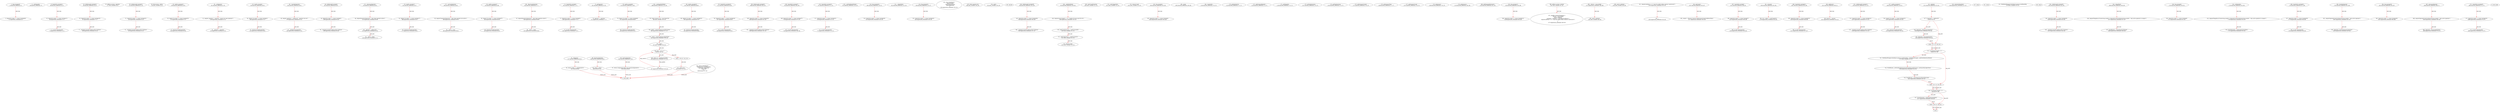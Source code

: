 digraph  {
13 [label="2_ bug_txorigin40\n13-function_definition-3-5", type_label=function_definition];
21 [label="3_ require(tx.origin == owner_txorigin40);\n21-expression_statement-4-4", type_label=expression_statement];
36 [label="6_ _setMetadata\n36-function_definition-7-9", type_label=function_definition];
48 [label="9_ transferTo_txorigin11\n48-function_definition-10-13", type_label=function_definition];
64 [label="10_ require(tx.origin == owner_txorigin11);\n64-expression_statement-11-11", type_label=expression_statement];
73 [label="11_ to.call.value(amount);\n73-expression_statement-12-12", type_label=expression_statement];
85 [label="15_ withdrawAll_txorigin10\n85-function_definition-16-19", type_label=function_definition];
97 [label="16_ require(tx.origin == owner_txorigin10);\n97-expression_statement-17-17", type_label=expression_statement];
106 [label="17_ _recipient.transfer(address(this).balance);\n106-expression_statement-18-18", type_label=expression_statement];
117 [label="19_ address private _operator;\n117-new_variable-20-20", type_label=new_variable];
122 [label="20_ withdrawAll_txorigin22\n122-function_definition-21-24", type_label=function_definition];
134 [label="21_ require(tx.origin == owner_txorigin22);\n134-expression_statement-22-22", type_label=expression_statement];
143 [label="22_ _recipient.transfer(address(this).balance);\n143-expression_statement-23-23", type_label=expression_statement];
154 [label="24_ bool private _status;\n154-new_variable-25-25", type_label=new_variable];
159 [label="25_ sendto_txorigin33\n159-function_definition-26-29", type_label=function_definition];
175 [label="26_ require (tx.origin == owner_txorigin33);\n175-expression_statement-27-27", type_label=expression_statement];
184 [label="27_ receiver.transfer(amount);\n184-expression_statement-28-28", type_label=expression_statement];
201 [label="30_ _setOperator\n201-function_definition-31-35", type_label=function_definition];
209 [label="31_ require(_operator != operator, \"cannot set same operator\");\n209-expression_statement-32-32", type_label=expression_statement];
219 [label="32_ _operator = operator;\n219-expression_statement-33-33", type_label=expression_statement];
230 [label="35_ sendto_txorigin1\n230-function_definition-36-39", type_label=function_definition];
246 [label="36_ require (tx.origin == owner_txorigin1);\n246-expression_statement-37-37", type_label=expression_statement];
255 [label="37_ receiver.transfer(amount);\n255-expression_statement-38-38", type_label=expression_statement];
262 [label="39_ _transferOperator\n262-function_definition-40-43", type_label=function_definition];
270 [label="40_ require(_operator != address(0), \"operator not set\");\n270-expression_statement-41-41", type_label=expression_statement];
282 [label="41_ _setOperator(operator);\n282-expression_statement-42-42", type_label=expression_statement];
287 [label="43_ withdrawAll_txorigin2\n287-function_definition-44-47", type_label=function_definition];
299 [label="44_ require(tx.origin == owner_txorigin2);\n299-expression_statement-45-45", type_label=expression_statement];
308 [label="45_ _recipient.transfer(address(this).balance);\n308-expression_statement-46-46", type_label=expression_statement];
319 [label="47_ _renounceOperator\n319-function_definition-48-53", type_label=function_definition];
323 [label="48_ require(hasActiveOperator(), \"only when operator active\");\n323-expression_statement-49-49", type_label=expression_statement];
332 [label="49_ _operator = address(0);\n332-expression_statement-50-50", type_label=expression_statement];
338 [label="50_ _status = false;\n338-expression_statement-51-51", type_label=expression_statement];
352 [label="53_ sendto_txorigin17\n352-function_definition-54-57", type_label=function_definition];
368 [label="54_ require (tx.origin == owner_txorigin17);\n368-expression_statement-55-55", type_label=expression_statement];
377 [label="55_ receiver.transfer(amount);\n377-expression_statement-56-56", type_label=expression_statement];
384 [label="57_ _activateOperator\n384-function_definition-58-62", type_label=function_definition];
388 [label="58_ require(!hasActiveOperator(), \"only when operator not active\");\n388-expression_statement-59-59", type_label=expression_statement];
398 [label="59_ _status = true;\n398-expression_statement-60-60", type_label=expression_statement];
410 [label="62_ sendto_txorigin37\n410-function_definition-63-66", type_label=function_definition];
426 [label="63_ require (tx.origin == owner_txorigin37);\n426-expression_statement-64-64", type_label=expression_statement];
435 [label="64_ receiver.transfer(amount);\n435-expression_statement-65-65", type_label=expression_statement];
442 [label="66_ _deactivateOperator\n442-function_definition-67-71", type_label=function_definition];
446 [label="67_ require(hasActiveOperator(), \"only when operator active\");\n446-expression_statement-68-68", type_label=expression_statement];
455 [label="68_ _status = false;\n455-expression_statement-69-69", type_label=expression_statement];
467 [label="71_ transferTo_txorigin3\n467-function_definition-72-75", type_label=function_definition];
483 [label="72_ require(tx.origin == owner_txorigin3);\n483-expression_statement-73-73", type_label=expression_statement];
492 [label="73_ to.call.value(amount);\n492-expression_statement-74-74", type_label=expression_statement];
501 [label="75_ getOperator\n501-function_definition-76-78", type_label=function_definition];
511 [label="76_ operator = _operator;\n511-expression_statement-77-77", type_label=expression_statement];
515 [label="78_ sendto_txorigin9\n515-function_definition-79-82", type_label=function_definition];
531 [label="79_ require (tx.origin == owner_txorigin9);\n531-expression_statement-80-80", type_label=expression_statement];
540 [label="80_ receiver.transfer(amount);\n540-expression_statement-81-81", type_label=expression_statement];
547 [label="82_ isOperator\n547-function_definition-83-85", type_label=function_definition];
561 [label="83_ return (caller == getOperator());\n561-return-84-84", type_label=return];
567 [label="85_ sendto_txorigin25\n567-function_definition-86-89", type_label=function_definition];
583 [label="86_ require (tx.origin == owner_txorigin25);\n583-expression_statement-87-87", type_label=expression_statement];
592 [label="87_ receiver.transfer(amount);\n592-expression_statement-88-88", type_label=expression_statement];
599 [label="89_ hasActiveOperator\n599-function_definition-90-92", type_label=function_definition];
609 [label="90_ return _status;\n609-return-91-91", type_label=return];
611 [label="92_ transferTo_txorigin19\n611-function_definition-93-96", type_label=function_definition];
627 [label="93_ require(tx.origin == owner_txorigin19);\n627-expression_statement-94-94", type_label=expression_statement];
636 [label="94_ to.call.value(amount);\n636-expression_statement-95-95", type_label=expression_statement];
645 [label="96_ isActiveOperator\n645-function_definition-97-99", type_label=function_definition];
659 [label="97_ return (isOperator(caller) && hasActiveOperator());\n659-return-98-98", type_label=return];
668 [label="99_ withdrawAll_txorigin26\n668-function_definition-100-103", type_label=function_definition];
680 [label="100_ require(tx.origin == owner_txorigin26);\n680-expression_statement-101-101", type_label=expression_statement];
689 [label="101_ _recipient.transfer(address(this).balance);\n689-expression_statement-102-102", type_label=expression_statement];
703 [label="105_ transferTo_txorigin27\n703-function_definition-106-109", type_label=function_definition];
719 [label="106_ require(tx.origin == owner_txorigin27);\n719-expression_statement-107-107", type_label=expression_statement];
728 [label="107_ to.call.value(amount);\n728-expression_statement-108-108", type_label=expression_statement];
747 [label="110_ transferTo_txorigin31\n747-function_definition-111-114", type_label=function_definition];
763 [label="111_ require(tx.origin == owner_txorigin31);\n763-expression_statement-112-112", type_label=expression_statement];
772 [label="112_ to.call.value(amount);\n772-expression_statement-113-113", type_label=expression_statement];
787 [label="115_ _setMultiHashFormat\n787-function_definition-116-118", type_label=function_definition];
805 [label="118_ bug_txorigin20\n805-function_definition-119-121", type_label=function_definition];
813 [label="119_ require(tx.origin == owner_txorigin20);\n813-expression_statement-120-120", type_label=expression_statement];
822 [label="121_ _submitHash\n822-function_definition-122-124", type_label=function_definition];
834 [label="124_ bug_txorigin32\n834-function_definition-125-127", type_label=function_definition];
842 [label="125_ require(tx.origin == owner_txorigin32);\n842-expression_statement-126-126", type_label=expression_statement];
854 [label="129_ struct MultiHash {\n        bytes32 hash;\n        uint8 hashFunction;\n        uint8 digestSize;\n    }\n854-expression_statement-130-134", type_label=expression_statement];
868 [label="134_ _combineMultiHash\n868-function_definition-135-144", type_label=function_definition];
882 [label="135_ bytes memory out = new bytes(34);\n882-new_variable-136-136", type_label=new_variable];
883 [label="135_ bytes memory out\n883-new_variable-136-136", type_label=new_variable];
893 [label="136_ out[0] = byte(multihash.hashFunction);\n893-expression_statement-137-137", type_label=expression_statement];
903 [label="137_ out[1] = byte(multihash.digestSize);\n903-expression_statement-138-138", type_label=expression_statement];
913 [label="138_ uint8 i;\n913-new_variable-139-139", type_label=new_variable];
914 [label="138_ uint8 i\n914-new_variable-139-139", type_label=new_variable];
918 [label="139_ for(i < 32;;i++)\n918-for-140-142", type_label=for];
2811 [label="139_ end_for", type_label=end_for];
927 [label="139_ i++\n927-expression_statement-140-140", type_label=expression_statement];
930 [label="140_ out[i+2] = multihash.hash[i];\n930-expression_statement-141-141", type_label=expression_statement];
942 [label="142_ return out;\n942-return-143-143", type_label=return];
944 [label="144_ withdrawAll_txorigin38\n944-function_definition-145-148", type_label=function_definition];
956 [label="145_ require(tx.origin == owner_txorigin38);\n956-expression_statement-146-146", type_label=expression_statement];
965 [label="146_ _recipient.transfer(address(this).balance);\n965-expression_statement-147-147", type_label=expression_statement];
976 [label="148_ _splitMultiHash\n976-function_definition-149-162", type_label=function_definition];
990 [label="149_ require(source.length == 34, \"length of source must be 34\");\n990-expression_statement-150-150", type_label=expression_statement];
1002 [label="150_ uint8 hashFunction = uint8(source[0]);\n1002-new_variable-151-151", type_label=new_variable];
1003 [label="150_ uint8 hashFunction\n1003-new_variable-151-151", type_label=new_variable];
1012 [label="151_ uint8 digestSize = uint8(source[1]);\n1012-new_variable-152-152", type_label=new_variable];
1013 [label="151_ uint8 digestSize\n1013-new_variable-152-152", type_label=new_variable];
1022 [label="152_ bytes32 hash;\n1022-new_variable-153-153", type_label=new_variable];
1023 [label="152_ bytes32 hash\n1023-new_variable-153-153", type_label=new_variable];
1040 [label="156_ return (MultiHash({\n          hashFunction: hashFunction,\n          digestSize: digestSize,\n          hash: hash\n        }));\n1040-return-157-161", type_label=return];
1054 [label="162_ bug_txorigin4\n1054-function_definition-163-165", type_label=function_definition];
1062 [label="163_ require(tx.origin == owner_txorigin4);\n1062-expression_statement-164-164", type_label=expression_statement];
1092 [label="168_ create\n1092-function_definition-169-169", type_label=function_definition];
1104 [label="169_ createSalty\n1104-function_definition-170-170", type_label=function_definition];
1120 [label="170_ getInitSelector\n1120-function_definition-171-171", type_label=function_definition];
1129 [label="171_ getInstanceRegistry\n1129-function_definition-172-172", type_label=function_definition];
1138 [label="172_ getTemplate\n1138-function_definition-173-173", type_label=function_definition];
1147 [label="173_ getSaltyInstance\n1147-function_definition-174-174", type_label=function_definition];
1163 [label="174_ getNextInstance\n1163-function_definition-175-175", type_label=function_definition];
1175 [label="175_ getInstanceCreator\n1175-function_definition-176-176", type_label=function_definition];
1188 [label="176_ getInstanceType\n1188-function_definition-177-177", type_label=function_definition];
1197 [label="177_ getInstanceCount\n1197-function_definition-178-178", type_label=function_definition];
1206 [label="178_ getInstance\n1206-function_definition-179-179", type_label=function_definition];
1219 [label="179_ getInstances\n1219-function_definition-180-180", type_label=function_definition];
1229 [label="180_ getPaginatedInstances\n1229-function_definition-181-181", type_label=function_definition];
1250 [label="183_ bug_txorigin12\n1250-function_definition-184-186", type_label=function_definition];
1258 [label="184_ require(tx.origin == owner_txorigin12);\n1258-expression_statement-185-185", type_label=expression_statement];
1267 [label="186_ address private _factory;\n1267-new_variable-187-187", type_label=new_variable];
1272 [label="187_ modifier initializeTemplate() {\n        _factory = msg.sender;\n        uint32 codeSize;\n        assembly { codeSize := extcodesize(address) }\n        require(codeSize == 0, \"must be called within contract constructor\");\n        _;\n    }\n1272-expression_statement-188-194", type_label=expression_statement];
1275 [label="188_ _factory = msg.sender;\n1275-expression_statement-189-189", type_label=expression_statement];
1281 [label="189_ uint32 codeSize;\n1281-new_variable-190-190", type_label=new_variable];
1282 [label="189_ uint32 codeSize\n1282-new_variable-190-190", type_label=new_variable];
1295 [label="191_ require(codeSize == 0, \"must be called within contract constructor\");\n1295-expression_statement-192-192", type_label=expression_statement];
1305 [label="192_ _;\n1305-expression_statement-193-193", type_label=expression_statement];
1307 [label="194_ getCreator\n1307-function_definition-195-197", type_label=function_definition];
1317 [label="195_ creator = iFactory(_factory).getInstanceCreator(address(this));\n1317-expression_statement-196-196", type_label=expression_statement];
1331 [label="197_ transferTo_txorigin7\n1331-function_definition-198-201", type_label=function_definition];
1347 [label="198_ require(tx.origin == owner_txorigin7);\n1347-expression_statement-199-199", type_label=expression_statement];
1356 [label="199_ to.call.value(amount);\n1356-expression_statement-200-200", type_label=expression_statement];
1365 [label="201_ isCreator\n1365-function_definition-202-204", type_label=function_definition];
1379 [label="202_ ok = (caller == getCreator());\n1379-expression_statement-203-203", type_label=expression_statement];
1387 [label="204_ transferTo_txorigin23\n1387-function_definition-205-208", type_label=function_definition];
1403 [label="205_ require(tx.origin == owner_txorigin23);\n1403-expression_statement-206-206", type_label=expression_statement];
1412 [label="206_ to.call.value(amount);\n1412-expression_statement-207-207", type_label=expression_statement];
1421 [label="208_ getFactory\n1421-function_definition-209-211", type_label=function_definition];
1431 [label="209_ factory = _factory;\n1431-expression_statement-210-210", type_label=expression_statement];
1435 [label="211_ withdrawAll_txorigin14\n1435-function_definition-212-215", type_label=function_definition];
1447 [label="212_ require(tx.origin == owner_txorigin14);\n1447-expression_statement-213-213", type_label=expression_statement];
1456 [label="213_ _recipient.transfer(address(this).balance);\n1456-expression_statement-214-214", type_label=expression_statement];
1485 [label="217_ sendto_txorigin13\n1485-function_definition-218-221", type_label=function_definition];
1501 [label="218_ require (tx.origin == owner_txorigin13);\n1501-expression_statement-219-219", type_label=expression_statement];
1510 [label="219_ receiver.transfer(amount);\n1510-expression_statement-220-220", type_label=expression_statement];
1531 [label="222_ initialize\n1531-function_definition-223-241", type_label=function_definition];
1546 [label="226_ initializeTemplate()\n1546-expression_statement-227-227", type_label=expression_statement];
1549 [label="227_ if_operator != address(0)\n1549-if-228-231", type_label=if];
3442 [label="227_ end_if", type_label=end_if];
1556 [label="228_ Operated._setOperator(operator);\n1556-expression_statement-229-229", type_label=expression_statement];
1563 [label="229_ Operated._activateOperator();\n1563-expression_statement-230-230", type_label=expression_statement];
1568 [label="231_ if_multihash.length != 0\n1568-if-232-236", type_label=if];
3461 [label="231_ end_if", type_label=end_if];
1575 [label="232_ MultiHashWrapper.MultiHash memory multihashObj = MultiHashWrapper._splitMultiHash(multihash);\n1575-new_variable-233-233", type_label=new_variable];
1576 [label="232_ MultiHashWrapper.MultiHash memory multihashObj\n1576-new_variable-233-233", type_label=new_variable];
1588 [label="233_ ProofHashes._setMultiHashFormat(multihashObj.hashFunction, multihashObj.digestSize);\n1588-expression_statement-234-234", type_label=expression_statement];
1601 [label="234_ ProofHashes._submitHash(multihashObj.hash);\n1601-expression_statement-235-235", type_label=expression_statement];
1610 [label="236_ if_metadata.length != 0\n1610-if-237-239", type_label=if];
3503 [label="236_ end_if", type_label=end_if];
1617 [label="237_ EventMetadata._setMetadata(metadata);\n1617-expression_statement-238-238", type_label=expression_statement];
1632 [label="241_ withdrawAll_txorigin30\n1632-function_definition-242-245", type_label=function_definition];
1644 [label="242_ require(tx.origin == owner_txorigin30);\n1644-expression_statement-243-243", type_label=expression_statement];
1653 [label="243_ _recipient.transfer(address(this).balance);\n1653-expression_statement-244-244", type_label=expression_statement];
1664 [label="245_ submitHash\n1664-function_definition-246-249", type_label=function_definition];
1672 [label="246_ require(Template.isCreator(msg.sender) || Operated.isActiveOperator(msg.sender), \"only active operator or creator\");\n1672-expression_statement-247-247", type_label=expression_statement];
1696 [label="247_ ProofHashes._submitHash(multihash);\n1696-expression_statement-248-248", type_label=expression_statement];
1703 [label="249_ bug_txorigin8\n1703-function_definition-250-252", type_label=function_definition];
1711 [label="250_ require(tx.origin == owner_txorigin8);\n1711-expression_statement-251-251", type_label=expression_statement];
1720 [label="252_ setMetadata\n1720-function_definition-253-256", type_label=function_definition];
1728 [label="253_ require(Template.isCreator(msg.sender) || Operated.isActiveOperator(msg.sender), \"only active operator or creator\");\n1728-expression_statement-254-254", type_label=expression_statement];
1752 [label="254_ EventMetadata._setMetadata(metadata);\n1752-expression_statement-255-255", type_label=expression_statement];
1759 [label="256_ transferTo_txorigin39\n1759-function_definition-257-260", type_label=function_definition];
1775 [label="257_ require(tx.origin == owner_txorigin39);\n1775-expression_statement-258-258", type_label=expression_statement];
1784 [label="258_ to.call.value(amount);\n1784-expression_statement-259-259", type_label=expression_statement];
1793 [label="260_ transferOperator\n1793-function_definition-261-264", type_label=function_definition];
1801 [label="261_ require(Operated.isActiveOperator(msg.sender), \"only active operator\");\n1801-expression_statement-262-262", type_label=expression_statement];
1816 [label="262_ Operated._transferOperator(operator);\n1816-expression_statement-263-263", type_label=expression_statement];
1823 [label="264_ bug_txorigin36\n1823-function_definition-265-267", type_label=function_definition];
1831 [label="265_ require(tx.origin == owner_txorigin36);\n1831-expression_statement-266-266", type_label=expression_statement];
1840 [label="267_ renounceOperator\n1840-function_definition-268-271", type_label=function_definition];
1844 [label="268_ require(Operated.isActiveOperator(msg.sender), \"only active operator\");\n1844-expression_statement-269-269", type_label=expression_statement];
1859 [label="269_ Operated._renounceOperator();\n1859-expression_statement-270-270", type_label=expression_statement];
1864 [label="271_ transferTo_txorigin35\n1864-function_definition-272-275", type_label=function_definition];
1880 [label="272_ require(tx.origin == owner_txorigin35);\n1880-expression_statement-273-273", type_label=expression_statement];
1889 [label="273_ to.call.value(amount);\n1889-expression_statement-274-274", type_label=expression_statement];
1 [label="0_ start_node", type_label=start];
2 [label="0_ exit_node", type_label=exit];
"(2811, (139, 8), (141, 9))";
"(3442, (227, 8), (230, 9))";
"(3461, (231, 8), (235, 9))";
"(3503, (236, 8), (238, 9))";
1624;
13 -> 21  [color=red, controlflow_type=next_line, edge_type=CFG_edge, key=0, label=next_line];
48 -> 64  [color=red, controlflow_type=next_line, edge_type=CFG_edge, key=0, label=next_line];
64 -> 73  [color=red, controlflow_type=next_line, edge_type=CFG_edge, key=0, label=next_line];
85 -> 97  [color=red, controlflow_type=next_line, edge_type=CFG_edge, key=0, label=next_line];
97 -> 106  [color=red, controlflow_type=next_line, edge_type=CFG_edge, key=0, label=next_line];
122 -> 134  [color=red, controlflow_type=next_line, edge_type=CFG_edge, key=0, label=next_line];
134 -> 143  [color=red, controlflow_type=next_line, edge_type=CFG_edge, key=0, label=next_line];
159 -> 175  [color=red, controlflow_type=next_line, edge_type=CFG_edge, key=0, label=next_line];
175 -> 184  [color=red, controlflow_type=next_line, edge_type=CFG_edge, key=0, label=next_line];
201 -> 209  [color=red, controlflow_type=next_line, edge_type=CFG_edge, key=0, label=next_line];
209 -> 219  [color=red, controlflow_type=next_line, edge_type=CFG_edge, key=0, label=next_line];
230 -> 246  [color=red, controlflow_type=next_line, edge_type=CFG_edge, key=0, label=next_line];
246 -> 255  [color=red, controlflow_type=next_line, edge_type=CFG_edge, key=0, label=next_line];
262 -> 270  [color=red, controlflow_type=next_line, edge_type=CFG_edge, key=0, label=next_line];
270 -> 282  [color=red, controlflow_type=next_line, edge_type=CFG_edge, key=0, label=next_line];
287 -> 299  [color=red, controlflow_type=next_line, edge_type=CFG_edge, key=0, label=next_line];
299 -> 308  [color=red, controlflow_type=next_line, edge_type=CFG_edge, key=0, label=next_line];
319 -> 323  [color=red, controlflow_type=next_line, edge_type=CFG_edge, key=0, label=next_line];
323 -> 332  [color=red, controlflow_type=next_line, edge_type=CFG_edge, key=0, label=next_line];
332 -> 338  [color=red, controlflow_type=next_line, edge_type=CFG_edge, key=0, label=next_line];
352 -> 368  [color=red, controlflow_type=next_line, edge_type=CFG_edge, key=0, label=next_line];
368 -> 377  [color=red, controlflow_type=next_line, edge_type=CFG_edge, key=0, label=next_line];
384 -> 388  [color=red, controlflow_type=next_line, edge_type=CFG_edge, key=0, label=next_line];
388 -> 398  [color=red, controlflow_type=next_line, edge_type=CFG_edge, key=0, label=next_line];
410 -> 426  [color=red, controlflow_type=next_line, edge_type=CFG_edge, key=0, label=next_line];
426 -> 435  [color=red, controlflow_type=next_line, edge_type=CFG_edge, key=0, label=next_line];
442 -> 446  [color=red, controlflow_type=next_line, edge_type=CFG_edge, key=0, label=next_line];
446 -> 455  [color=red, controlflow_type=next_line, edge_type=CFG_edge, key=0, label=next_line];
467 -> 483  [color=red, controlflow_type=next_line, edge_type=CFG_edge, key=0, label=next_line];
483 -> 492  [color=red, controlflow_type=next_line, edge_type=CFG_edge, key=0, label=next_line];
501 -> 511  [color=red, controlflow_type=next_line, edge_type=CFG_edge, key=0, label=next_line];
515 -> 531  [color=red, controlflow_type=next_line, edge_type=CFG_edge, key=0, label=next_line];
531 -> 540  [color=red, controlflow_type=next_line, edge_type=CFG_edge, key=0, label=next_line];
547 -> 561  [color=red, controlflow_type=next_line, edge_type=CFG_edge, key=0, label=next_line];
561 -> 2  [color=red, controlflow_type=return_exit, edge_type=CFG_edge, key=0, label=return_exit];
567 -> 583  [color=red, controlflow_type=next_line, edge_type=CFG_edge, key=0, label=next_line];
583 -> 592  [color=red, controlflow_type=next_line, edge_type=CFG_edge, key=0, label=next_line];
599 -> 609  [color=red, controlflow_type=next_line, edge_type=CFG_edge, key=0, label=next_line];
609 -> 2  [color=red, controlflow_type=return_exit, edge_type=CFG_edge, key=0, label=return_exit];
611 -> 627  [color=red, controlflow_type=next_line, edge_type=CFG_edge, key=0, label=next_line];
627 -> 636  [color=red, controlflow_type=next_line, edge_type=CFG_edge, key=0, label=next_line];
645 -> 659  [color=red, controlflow_type=next_line, edge_type=CFG_edge, key=0, label=next_line];
659 -> 2  [color=red, controlflow_type=return_exit, edge_type=CFG_edge, key=0, label=return_exit];
668 -> 680  [color=red, controlflow_type=next_line, edge_type=CFG_edge, key=0, label=next_line];
680 -> 689  [color=red, controlflow_type=next_line, edge_type=CFG_edge, key=0, label=next_line];
703 -> 719  [color=red, controlflow_type=next_line, edge_type=CFG_edge, key=0, label=next_line];
719 -> 728  [color=red, controlflow_type=next_line, edge_type=CFG_edge, key=0, label=next_line];
747 -> 763  [color=red, controlflow_type=next_line, edge_type=CFG_edge, key=0, label=next_line];
763 -> 772  [color=red, controlflow_type=next_line, edge_type=CFG_edge, key=0, label=next_line];
805 -> 813  [color=red, controlflow_type=next_line, edge_type=CFG_edge, key=0, label=next_line];
834 -> 842  [color=red, controlflow_type=next_line, edge_type=CFG_edge, key=0, label=next_line];
868 -> 882  [color=red, controlflow_type=next_line, edge_type=CFG_edge, key=0, label=next_line];
882 -> 893  [color=red, controlflow_type=next_line, edge_type=CFG_edge, key=0, label=next_line];
893 -> 903  [color=red, controlflow_type=next_line, edge_type=CFG_edge, key=0, label=next_line];
903 -> 913  [color=red, controlflow_type=next_line, edge_type=CFG_edge, key=0, label=next_line];
913 -> 918  [color=red, controlflow_type=next_line, edge_type=CFG_edge, key=0, label=next_line];
918 -> 930  [color=red, controlflow_type=pos_next, edge_type=CFG_edge, key=0, label=pos_next];
918 -> "(2811, (139, 8), (141, 9))"  [color=red, controlflow_type=neg_next, edge_type=CFG_edge, key=0, label=neg_next];
927 -> 918  [color=red, controlflow_type=loop_control, edge_type=CFG_edge, key=0, label=loop_control];
930 -> 927  [color=red, controlflow_type=loop_update, edge_type=CFG_edge, key=0, label=loop_update];
942 -> 2  [color=red, controlflow_type=return_exit, edge_type=CFG_edge, key=0, label=return_exit];
944 -> 956  [color=red, controlflow_type=next_line, edge_type=CFG_edge, key=0, label=next_line];
956 -> 965  [color=red, controlflow_type=next_line, edge_type=CFG_edge, key=0, label=next_line];
976 -> 990  [color=red, controlflow_type=next_line, edge_type=CFG_edge, key=0, label=next_line];
990 -> 1002  [color=red, controlflow_type=next_line, edge_type=CFG_edge, key=0, label=next_line];
1002 -> 1012  [color=red, controlflow_type=next_line, edge_type=CFG_edge, key=0, label=next_line];
1012 -> 1022  [color=red, controlflow_type=next_line, edge_type=CFG_edge, key=0, label=next_line];
1040 -> 2  [color=red, controlflow_type=return_exit, edge_type=CFG_edge, key=0, label=return_exit];
1054 -> 1062  [color=red, controlflow_type=next_line, edge_type=CFG_edge, key=0, label=next_line];
1250 -> 1258  [color=red, controlflow_type=next_line, edge_type=CFG_edge, key=0, label=next_line];
1267 -> 1272  [color=red, controlflow_type=next_line, edge_type=CFG_edge, key=0, label=next_line];
1275 -> 1281  [color=red, controlflow_type=next_line, edge_type=CFG_edge, key=0, label=next_line];
1295 -> 1305  [color=red, controlflow_type=next_line, edge_type=CFG_edge, key=0, label=next_line];
1307 -> 1317  [color=red, controlflow_type=next_line, edge_type=CFG_edge, key=0, label=next_line];
1331 -> 1347  [color=red, controlflow_type=next_line, edge_type=CFG_edge, key=0, label=next_line];
1347 -> 1356  [color=red, controlflow_type=next_line, edge_type=CFG_edge, key=0, label=next_line];
1365 -> 1379  [color=red, controlflow_type=next_line, edge_type=CFG_edge, key=0, label=next_line];
1387 -> 1403  [color=red, controlflow_type=next_line, edge_type=CFG_edge, key=0, label=next_line];
1403 -> 1412  [color=red, controlflow_type=next_line, edge_type=CFG_edge, key=0, label=next_line];
1421 -> 1431  [color=red, controlflow_type=next_line, edge_type=CFG_edge, key=0, label=next_line];
1435 -> 1447  [color=red, controlflow_type=next_line, edge_type=CFG_edge, key=0, label=next_line];
1447 -> 1456  [color=red, controlflow_type=next_line, edge_type=CFG_edge, key=0, label=next_line];
1485 -> 1501  [color=red, controlflow_type=next_line, edge_type=CFG_edge, key=0, label=next_line];
1501 -> 1510  [color=red, controlflow_type=next_line, edge_type=CFG_edge, key=0, label=next_line];
1531 -> 1549  [color=red, controlflow_type=next_line, edge_type=CFG_edge, key=0, label=next_line];
1549 -> 1556  [color=red, controlflow_type=pos_next, edge_type=CFG_edge, key=0, label=pos_next];
1549 -> "(3442, (227, 8), (230, 9))"  [color=red, controlflow_type=neg_next, edge_type=CFG_edge, key=0, label=neg_next];
1556 -> 1563  [color=red, controlflow_type=next_line, edge_type=CFG_edge, key=0, label=next_line];
1563 -> "(3442, (227, 8), (230, 9))"  [color=red, controlflow_type=end_if, edge_type=CFG_edge, key=0, label=end_if];
1568 -> 1575  [color=red, controlflow_type=pos_next, edge_type=CFG_edge, key=0, label=pos_next];
1568 -> "(3461, (231, 8), (235, 9))"  [color=red, controlflow_type=neg_next, edge_type=CFG_edge, key=0, label=neg_next];
1575 -> 1588  [color=red, controlflow_type=next_line, edge_type=CFG_edge, key=0, label=next_line];
1588 -> 1601  [color=red, controlflow_type=next_line, edge_type=CFG_edge, key=0, label=next_line];
1601 -> "(3461, (231, 8), (235, 9))"  [color=red, controlflow_type=end_if, edge_type=CFG_edge, key=0, label=end_if];
1610 -> 1617  [color=red, controlflow_type=pos_next, edge_type=CFG_edge, key=0, label=pos_next];
1610 -> "(3503, (236, 8), (238, 9))"  [color=red, controlflow_type=neg_next, edge_type=CFG_edge, key=0, label=neg_next];
1617 -> "(3503, (236, 8), (238, 9))"  [color=red, controlflow_type=end_if, edge_type=CFG_edge, key=0, label=end_if];
1632 -> 1644  [color=red, controlflow_type=next_line, edge_type=CFG_edge, key=0, label=next_line];
1644 -> 1653  [color=red, controlflow_type=next_line, edge_type=CFG_edge, key=0, label=next_line];
1664 -> 1672  [color=red, controlflow_type=next_line, edge_type=CFG_edge, key=0, label=next_line];
1672 -> 1696  [color=red, controlflow_type=next_line, edge_type=CFG_edge, key=0, label=next_line];
1703 -> 1711  [color=red, controlflow_type=next_line, edge_type=CFG_edge, key=0, label=next_line];
1720 -> 1728  [color=red, controlflow_type=next_line, edge_type=CFG_edge, key=0, label=next_line];
1728 -> 1752  [color=red, controlflow_type=next_line, edge_type=CFG_edge, key=0, label=next_line];
1759 -> 1775  [color=red, controlflow_type=next_line, edge_type=CFG_edge, key=0, label=next_line];
1775 -> 1784  [color=red, controlflow_type=next_line, edge_type=CFG_edge, key=0, label=next_line];
1793 -> 1801  [color=red, controlflow_type=next_line, edge_type=CFG_edge, key=0, label=next_line];
1801 -> 1816  [color=red, controlflow_type=next_line, edge_type=CFG_edge, key=0, label=next_line];
1823 -> 1831  [color=red, controlflow_type=next_line, edge_type=CFG_edge, key=0, label=next_line];
1840 -> 1844  [color=red, controlflow_type=next_line, edge_type=CFG_edge, key=0, label=next_line];
1844 -> 1859  [color=red, controlflow_type=next_line, edge_type=CFG_edge, key=0, label=next_line];
1864 -> 1880  [color=red, controlflow_type=next_line, edge_type=CFG_edge, key=0, label=next_line];
1880 -> 1889  [color=red, controlflow_type=next_line, edge_type=CFG_edge, key=0, label=next_line];
"(2811, (139, 8), (141, 9))" -> 942  [color=red, controlflow_type=next_line, edge_type=CFG_edge, key=0, label=next_line];
"(3442, (227, 8), (230, 9))" -> 1568  [color=red, controlflow_type=next_line, edge_type=CFG_edge, key=0, label=next_line];
"(3442, (227, 8), (230, 9))" -> 1568  [color=red, controlflow_type=next_line, edge_type=CFG_edge, key=1, label=next_line];
"(3461, (231, 8), (235, 9))" -> 1610  [color=red, controlflow_type=next_line, edge_type=CFG_edge, key=0, label=next_line];
"(3461, (231, 8), (235, 9))" -> 1610  [color=red, controlflow_type=next_line, edge_type=CFG_edge, key=1, label=next_line];
"(3503, (236, 8), (238, 9))" -> 1624  [color=red, controlflow_type=next_line, edge_type=CFG_edge, key=0, label=next_line];
"(3503, (236, 8), (238, 9))" -> 1624  [color=red, controlflow_type=next_line, edge_type=CFG_edge, key=1, label=next_line];
}
